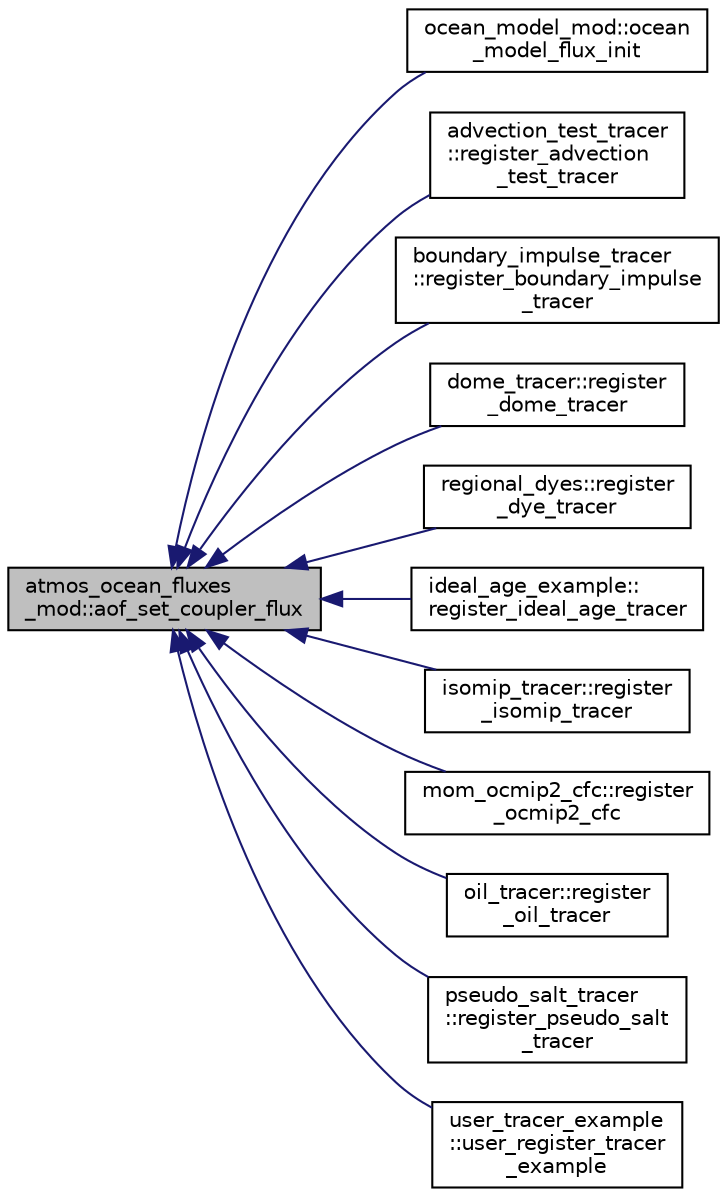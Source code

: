 digraph "atmos_ocean_fluxes_mod::aof_set_coupler_flux"
{
 // INTERACTIVE_SVG=YES
  edge [fontname="Helvetica",fontsize="10",labelfontname="Helvetica",labelfontsize="10"];
  node [fontname="Helvetica",fontsize="10",shape=record];
  rankdir="LR";
  Node1 [label="atmos_ocean_fluxes\l_mod::aof_set_coupler_flux",height=0.2,width=0.4,color="black", fillcolor="grey75", style="filled", fontcolor="black"];
  Node1 -> Node2 [dir="back",color="midnightblue",fontsize="10",style="solid",fontname="Helvetica"];
  Node2 [label="ocean_model_mod::ocean\l_model_flux_init",height=0.2,width=0.4,color="black", fillcolor="white", style="filled",URL="$namespaceocean__model__mod.html#a6b00b9a33be391bb23668abbfa4d99c6"];
  Node1 -> Node3 [dir="back",color="midnightblue",fontsize="10",style="solid",fontname="Helvetica"];
  Node3 [label="advection_test_tracer\l::register_advection\l_test_tracer",height=0.2,width=0.4,color="black", fillcolor="white", style="filled",URL="$namespaceadvection__test__tracer.html#a6cc3e00a5d5cb9e31339c784eb966c91"];
  Node1 -> Node4 [dir="back",color="midnightblue",fontsize="10",style="solid",fontname="Helvetica"];
  Node4 [label="boundary_impulse_tracer\l::register_boundary_impulse\l_tracer",height=0.2,width=0.4,color="black", fillcolor="white", style="filled",URL="$namespaceboundary__impulse__tracer.html#a8c333281de8a3f7a255a0da4187427ad",tooltip="Read in runtime options and add boundary impulse tracer to tracer registry. "];
  Node1 -> Node5 [dir="back",color="midnightblue",fontsize="10",style="solid",fontname="Helvetica"];
  Node5 [label="dome_tracer::register\l_dome_tracer",height=0.2,width=0.4,color="black", fillcolor="white", style="filled",URL="$namespacedome__tracer.html#a2a6918ef09b8674c6ad56f80dfc370ff"];
  Node1 -> Node6 [dir="back",color="midnightblue",fontsize="10",style="solid",fontname="Helvetica"];
  Node6 [label="regional_dyes::register\l_dye_tracer",height=0.2,width=0.4,color="black", fillcolor="white", style="filled",URL="$namespaceregional__dyes.html#af9da6e5dbe58dedce4ede6f0533fe702"];
  Node1 -> Node7 [dir="back",color="midnightblue",fontsize="10",style="solid",fontname="Helvetica"];
  Node7 [label="ideal_age_example::\lregister_ideal_age_tracer",height=0.2,width=0.4,color="black", fillcolor="white", style="filled",URL="$namespaceideal__age__example.html#a58d550a02148b87b1d1ce979fcaf6c00"];
  Node1 -> Node8 [dir="back",color="midnightblue",fontsize="10",style="solid",fontname="Helvetica"];
  Node8 [label="isomip_tracer::register\l_isomip_tracer",height=0.2,width=0.4,color="black", fillcolor="white", style="filled",URL="$namespaceisomip__tracer.html#a7d66fe5ba12076654324a7e7d8ab2e4f",tooltip="This subroutine is used to register tracer fields. "];
  Node1 -> Node9 [dir="back",color="midnightblue",fontsize="10",style="solid",fontname="Helvetica"];
  Node9 [label="mom_ocmip2_cfc::register\l_ocmip2_cfc",height=0.2,width=0.4,color="black", fillcolor="white", style="filled",URL="$namespacemom__ocmip2__cfc.html#ac04494ce35222c8583a7ee7589e1cf13"];
  Node1 -> Node10 [dir="back",color="midnightblue",fontsize="10",style="solid",fontname="Helvetica"];
  Node10 [label="oil_tracer::register\l_oil_tracer",height=0.2,width=0.4,color="black", fillcolor="white", style="filled",URL="$namespaceoil__tracer.html#ae9bef348e3fea3af157e841a0c9f6aeb"];
  Node1 -> Node11 [dir="back",color="midnightblue",fontsize="10",style="solid",fontname="Helvetica"];
  Node11 [label="pseudo_salt_tracer\l::register_pseudo_salt\l_tracer",height=0.2,width=0.4,color="black", fillcolor="white", style="filled",URL="$namespacepseudo__salt__tracer.html#a147eabcabc9a787c01310dd67a5bab08"];
  Node1 -> Node12 [dir="back",color="midnightblue",fontsize="10",style="solid",fontname="Helvetica"];
  Node12 [label="user_tracer_example\l::user_register_tracer\l_example",height=0.2,width=0.4,color="black", fillcolor="white", style="filled",URL="$namespaceuser__tracer__example.html#a71efc349b3fbeb6f4cb2155de1f8bbe5"];
}
